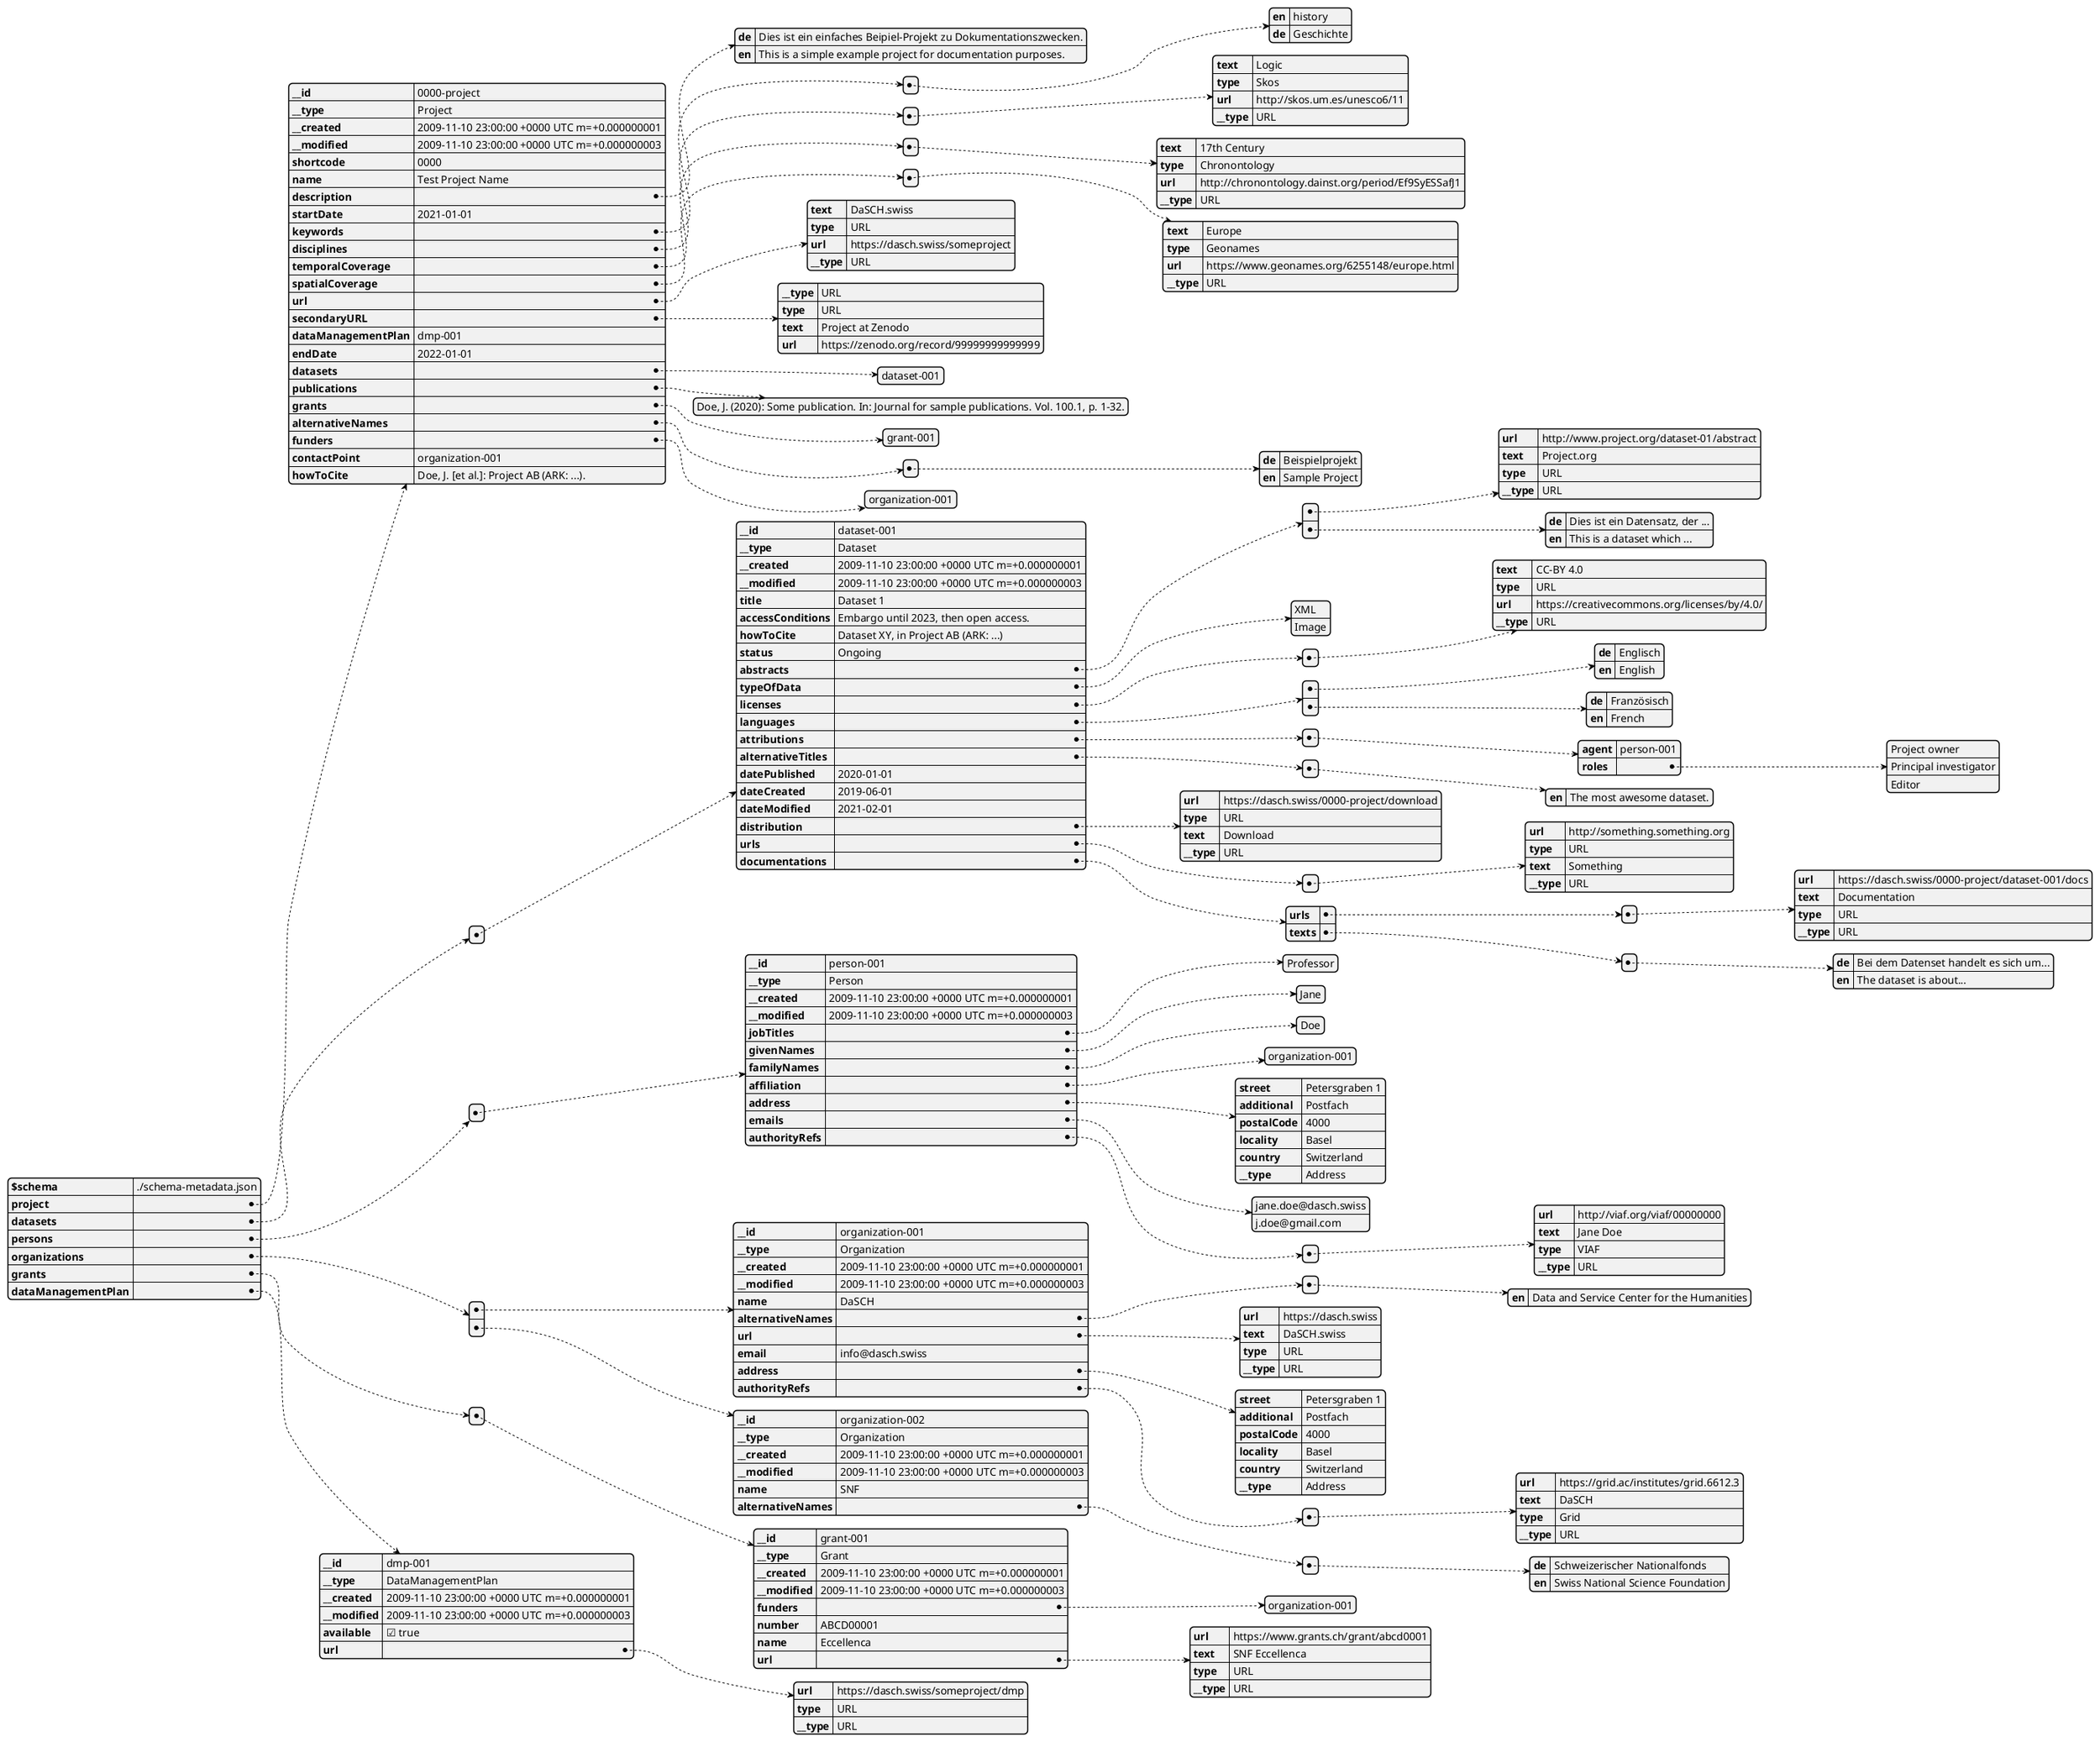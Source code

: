 @startjson API-Example

{
  "$schema": "./schema-metadata.json",
  "project": {
    "__id": "0000-project",
    "__type": "Project",
    "__created": "2009-11-10 23:00:00 +0000 UTC m=+0.000000001",
    "__modified": "2009-11-10 23:00:00 +0000 UTC m=+0.000000003",
    "shortcode": "0000",
    "name": "Test Project Name",
    "description": {
      "de": "Dies ist ein einfaches Beipiel-Projekt zu Dokumentationszwecken.",
      "en": "This is a simple example project for documentation purposes."
    },
    "startDate": "2021-01-01",
    "keywords": [
      {
        "en": "history",
        "de": "Geschichte"
      }
    ],
    "disciplines": [
      {
        "text": "Logic",
        "type": "Skos",
        "url": "http://skos.um.es/unesco6/11",
        "__type": "URL"
      }
    ],
    "temporalCoverage": [
      {
        "text": "17th Century",
        "type": "Chronontology",
        "url": "http://chronontology.dainst.org/period/Ef9SyESSafJ1",
        "__type": "URL"
      }
    ],
    "spatialCoverage": [
      {
        "text": "Europe",
        "type": "Geonames",
        "url": "https://www.geonames.org/6255148/europe.html",
        "__type": "URL"
      }
    ],
    "url": {
      "text": "DaSCH.swiss",
      "type": "URL",
      "url": "https://dasch.swiss/someproject",
      "__type": "URL"
    },
    "secondaryURL": {
      "__type": "URL",
      "type": "URL",
      "text": "Project at Zenodo",
      "url": "https://zenodo.org/record/99999999999999"
    },
    "dataManagementPlan": "dmp-001",
    "endDate": "2022-01-01",
    "datasets": [
      "dataset-001"
    ],
    "publications": [
      "Doe, J. (2020): Some publication. In: Journal for sample publications. Vol. 100.1, p. 1-32."
    ],
    "grants": [
      "grant-001"
    ],
    "alternativeNames": [
      {
        "de": "Beispielprojekt",
        "en": "Sample Project"
      }
    ],
    "funders": [
      "organization-001"
    ],
    "contactPoint": "organization-001",
    "howToCite": "Doe, J. [et al.]: Project AB (ARK: ...)."
  },
  "datasets": [
    {
      "__id": "dataset-001",
      "__type": "Dataset",
      "__created": "2009-11-10 23:00:00 +0000 UTC m=+0.000000001",
      "__modified": "2009-11-10 23:00:00 +0000 UTC m=+0.000000003",
      "title": "Dataset 1",
      "accessConditions": "Embargo until 2023, then open access.",
      "howToCite": "Dataset XY, in Project AB (ARK: ...)",
      "status": "Ongoing",
      "abstracts": [
        {
          "url": "http://www.project.org/dataset-01/abstract",
          "text": "Project.org",
          "type": "URL",
          "__type": "URL"
        },
        {
          "de": "Dies ist ein Datensatz, der ...",
          "en": "This is a dataset which ..."
        }
      ],
      "typeOfData": [
        "XML",
        "Image"
      ],
      "licenses": [
        {
          "text": "CC-BY 4.0",
          "type": "URL",
          "url": "https://creativecommons.org/licenses/by/4.0/",
          "__type": "URL"
        }
      ],
      "languages": [
        {
          "de": "Englisch",
          "en": "English"
        },
        {
          "de": "Französisch",
          "en": "French"
        }
      ],
      "attributions": [
        {
          "agent": "person-001",
          "roles": [
            "Project owner",
            "Principal investigator",
            "Editor"
          ]
        }
      ],
      "alternativeTitles": [
        {
          "en": "The most awesome dataset."
        }
      ],
      "datePublished": "2020-01-01",
      "dateCreated": "2019-06-01",
      "dateModified": "2021-02-01",
      "distribution": {
        "url": "https://dasch.swiss/0000-project/download",
        "type": "URL",
        "text": "Download",
        "__type": "URL"
      },
      "urls": [
        {
          "url": "http://something.something.org",
          "type": "URL",
          "text": "Something",
          "__type": "URL"
        }
      ],
      "documentations": {
        "urls": [
          {
            "url": "https://dasch.swiss/0000-project/dataset-001/docs",
            "text": "Documentation",
            "type": "URL",
            "__type": "URL"
          }
        ],
        "texts": [
          {
            "de": "Bei dem Datenset handelt es sich um...",
            "en": "The dataset is about..."
          }
        ]
      }
    }
  ],
  "persons": [
    {
      "__id": "person-001",
      "__type": "Person",
      "__created": "2009-11-10 23:00:00 +0000 UTC m=+0.000000001",
      "__modified": "2009-11-10 23:00:00 +0000 UTC m=+0.000000003",
      "jobTitles": [
        "Professor"
      ],
      "givenNames": [
        "Jane"
      ],
      "familyNames": [
        "Doe"
      ],
      "affiliation": [
        "organization-001"
      ],
      "address": {
        "street": "Petersgraben 1",
        "additional": "Postfach",
        "postalCode": "4000",
        "locality": "Basel",
        "country": "Switzerland",
        "__type": "Address"
      },
      "emails": [
        "jane.doe@dasch.swiss",
        "j.doe@gmail.com"
      ],
      "authorityRefs": [
        {
          "url": "http://viaf.org/viaf/00000000",
          "text": "Jane Doe",
          "type": "VIAF",
          "__type": "URL"
        }
      ]
    }
  ],
  "organizations": [
    {
      "__id": "organization-001",
      "__type": "Organization",
      "__created": "2009-11-10 23:00:00 +0000 UTC m=+0.000000001",
      "__modified": "2009-11-10 23:00:00 +0000 UTC m=+0.000000003",
      "name": "DaSCH",
      "alternativeNames": [
        {
          "en": "Data and Service Center for the Humanities"
        }
      ],
      "url": {
        "url": "https://dasch.swiss",
        "text": "DaSCH.swiss",
        "type": "URL",
        "__type": "URL"
      },
      "email": "info@dasch.swiss",
      "address": {
        "street": "Petersgraben 1",
        "additional": "Postfach",
        "postalCode": "4000",
        "locality": "Basel",
        "country": "Switzerland",
        "__type": "Address"
      },
      "authorityRefs": [
        {
          "url": "https://grid.ac/institutes/grid.6612.3",
          "text": "DaSCH",
          "type": "Grid",
          "__type": "URL"
        }
      ]
    },
    {
      "__id": "organization-002",
      "__type": "Organization",
      "__created": "2009-11-10 23:00:00 +0000 UTC m=+0.000000001",
      "__modified": "2009-11-10 23:00:00 +0000 UTC m=+0.000000003",
      "name": "SNF",
      "alternativeNames": [
        {
          "de": "Schweizerischer Nationalfonds",
          "en": "Swiss National Science Foundation"
        }
      ]
    }
  ],
  "grants": [
    {
      "__id": "grant-001",
      "__type": "Grant",
      "__created": "2009-11-10 23:00:00 +0000 UTC m=+0.000000001",
      "__modified": "2009-11-10 23:00:00 +0000 UTC m=+0.000000003",
      "funders": [
        "organization-001"
      ],
      "number": "ABCD00001",
      "name": "Eccellenca",
      "url": {
        "url": "https://www.grants.ch/grant/abcd0001",
        "text": "SNF Eccellenca",
        "type": "URL",
        "__type": "URL"
      }
    }
  ],
  "dataManagementPlan": {
    "__id": "dmp-001",
    "__type": "DataManagementPlan",
    "__created": "2009-11-10 23:00:00 +0000 UTC m=+0.000000001",
    "__modified": "2009-11-10 23:00:00 +0000 UTC m=+0.000000003",
    "available": true,
    "url": {
      "url": "https://dasch.swiss/someproject/dmp",
      "type": "URL",
      "__type": "URL"
    }
  }
}




@endjson
